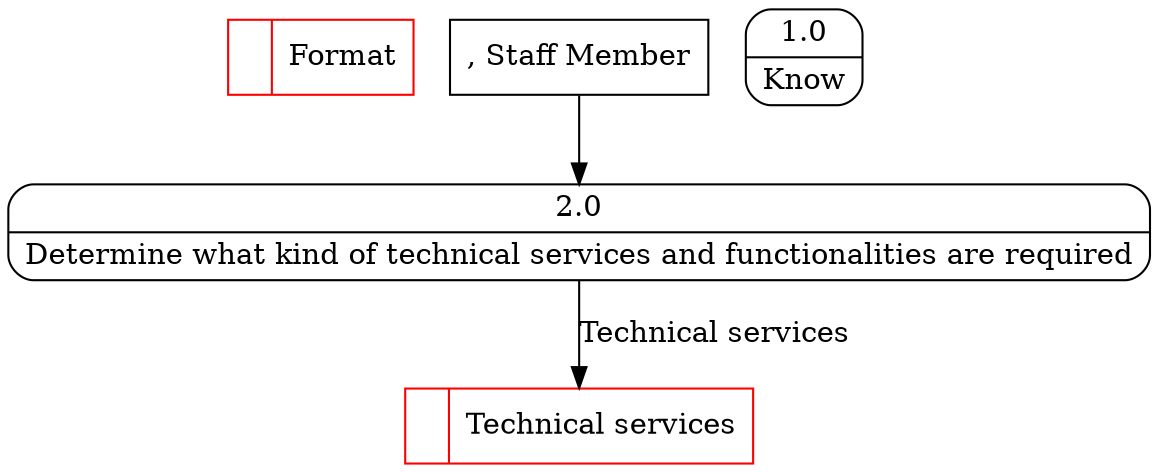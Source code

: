 digraph dfd2{ 
node[shape=record]
200 [label="<f0>  |<f1> Format " color=red];
201 [label=", Staff Member" shape=box];
202 [label="{<f0> 1.0|<f1> Know }" shape=Mrecord];
2 [label="{<f0> 2.0|<f1> Determine what kind of technical services and functionalities are required }" shape=Mrecord];
201 -> 2
1001 [label="<f0>  |<f1> Technical services " color=red];
2 -> 1001 [label="Technical services"]
}